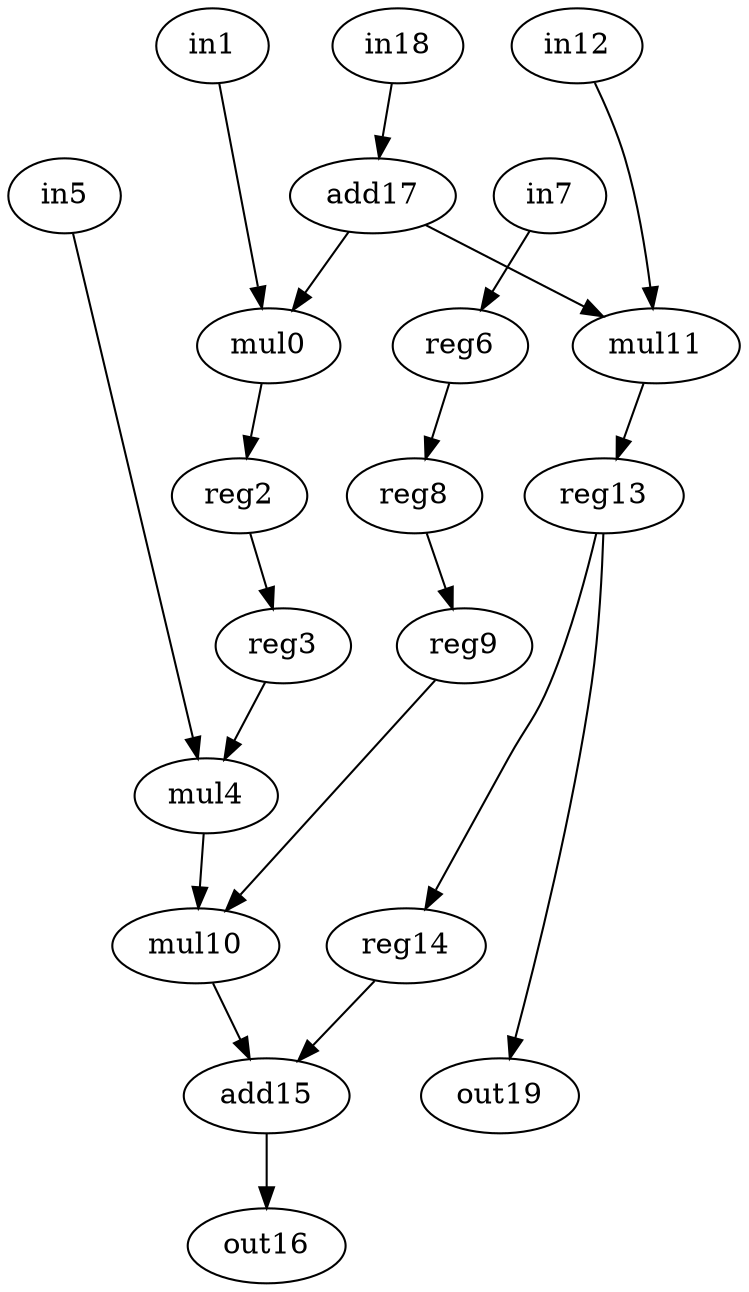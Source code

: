 digraph g {
0 [label = mul0;op = mul;]
1 [label = in1;op = in;]
2 [label = mul10;op = mul;]
3 [label = mul11;op = mul;]
4 [label = in12;op = in;]
5 [label = reg13;op = reg;]
6 [label = reg14;op = reg;]
7 [label = add15;op = add;]
8 [label = out16;op = out;]
9 [label = add17;op = addi;value = 2;]
10 [label = in18;op = in;]
11 [label = out19;op = out;]
12 [label = reg2;op = reg;]
13 [label = reg3;op = reg;]
14 [label = mul4;op = mul;]
15 [label = in5;op = in;]
16 [label = reg6;op = reg;]
17 [label = in7;op = in;]
18 [label = reg8;op = reg;]
19 [label = reg9;op = reg;]
0 -> 12 [port=0; weight=0;]
1 -> 0 [port=0; weight=0;]
2 -> 7 [port=0; weight=0;]
3 -> 5 [port=0; weight=0;]
4 -> 3 [port=0; weight=0;]
5 -> 6 [port=0; weight=0;]
5 -> 11 [port=0; weight=0;]
6 -> 7 [port=1; weight=0;]
7 -> 8 [port=0; weight=0;]
9 -> 0 [port=1; weight=0;]
9 -> 3 [port=1; weight=0;]
10 -> 9 [port=0; weight=0;]
12 -> 13 [port=0; weight=0;]
13 -> 14 [port=0; weight=0;]
14 -> 2 [port=0; weight=0;]
15 -> 14 [port=1; weight=0;]
16 -> 18 [port=0; weight=0;]
17 -> 16 [port=0; weight=0;]
18 -> 19 [port=0; weight=0;]
19 -> 2 [port=1; weight=0;]
}
